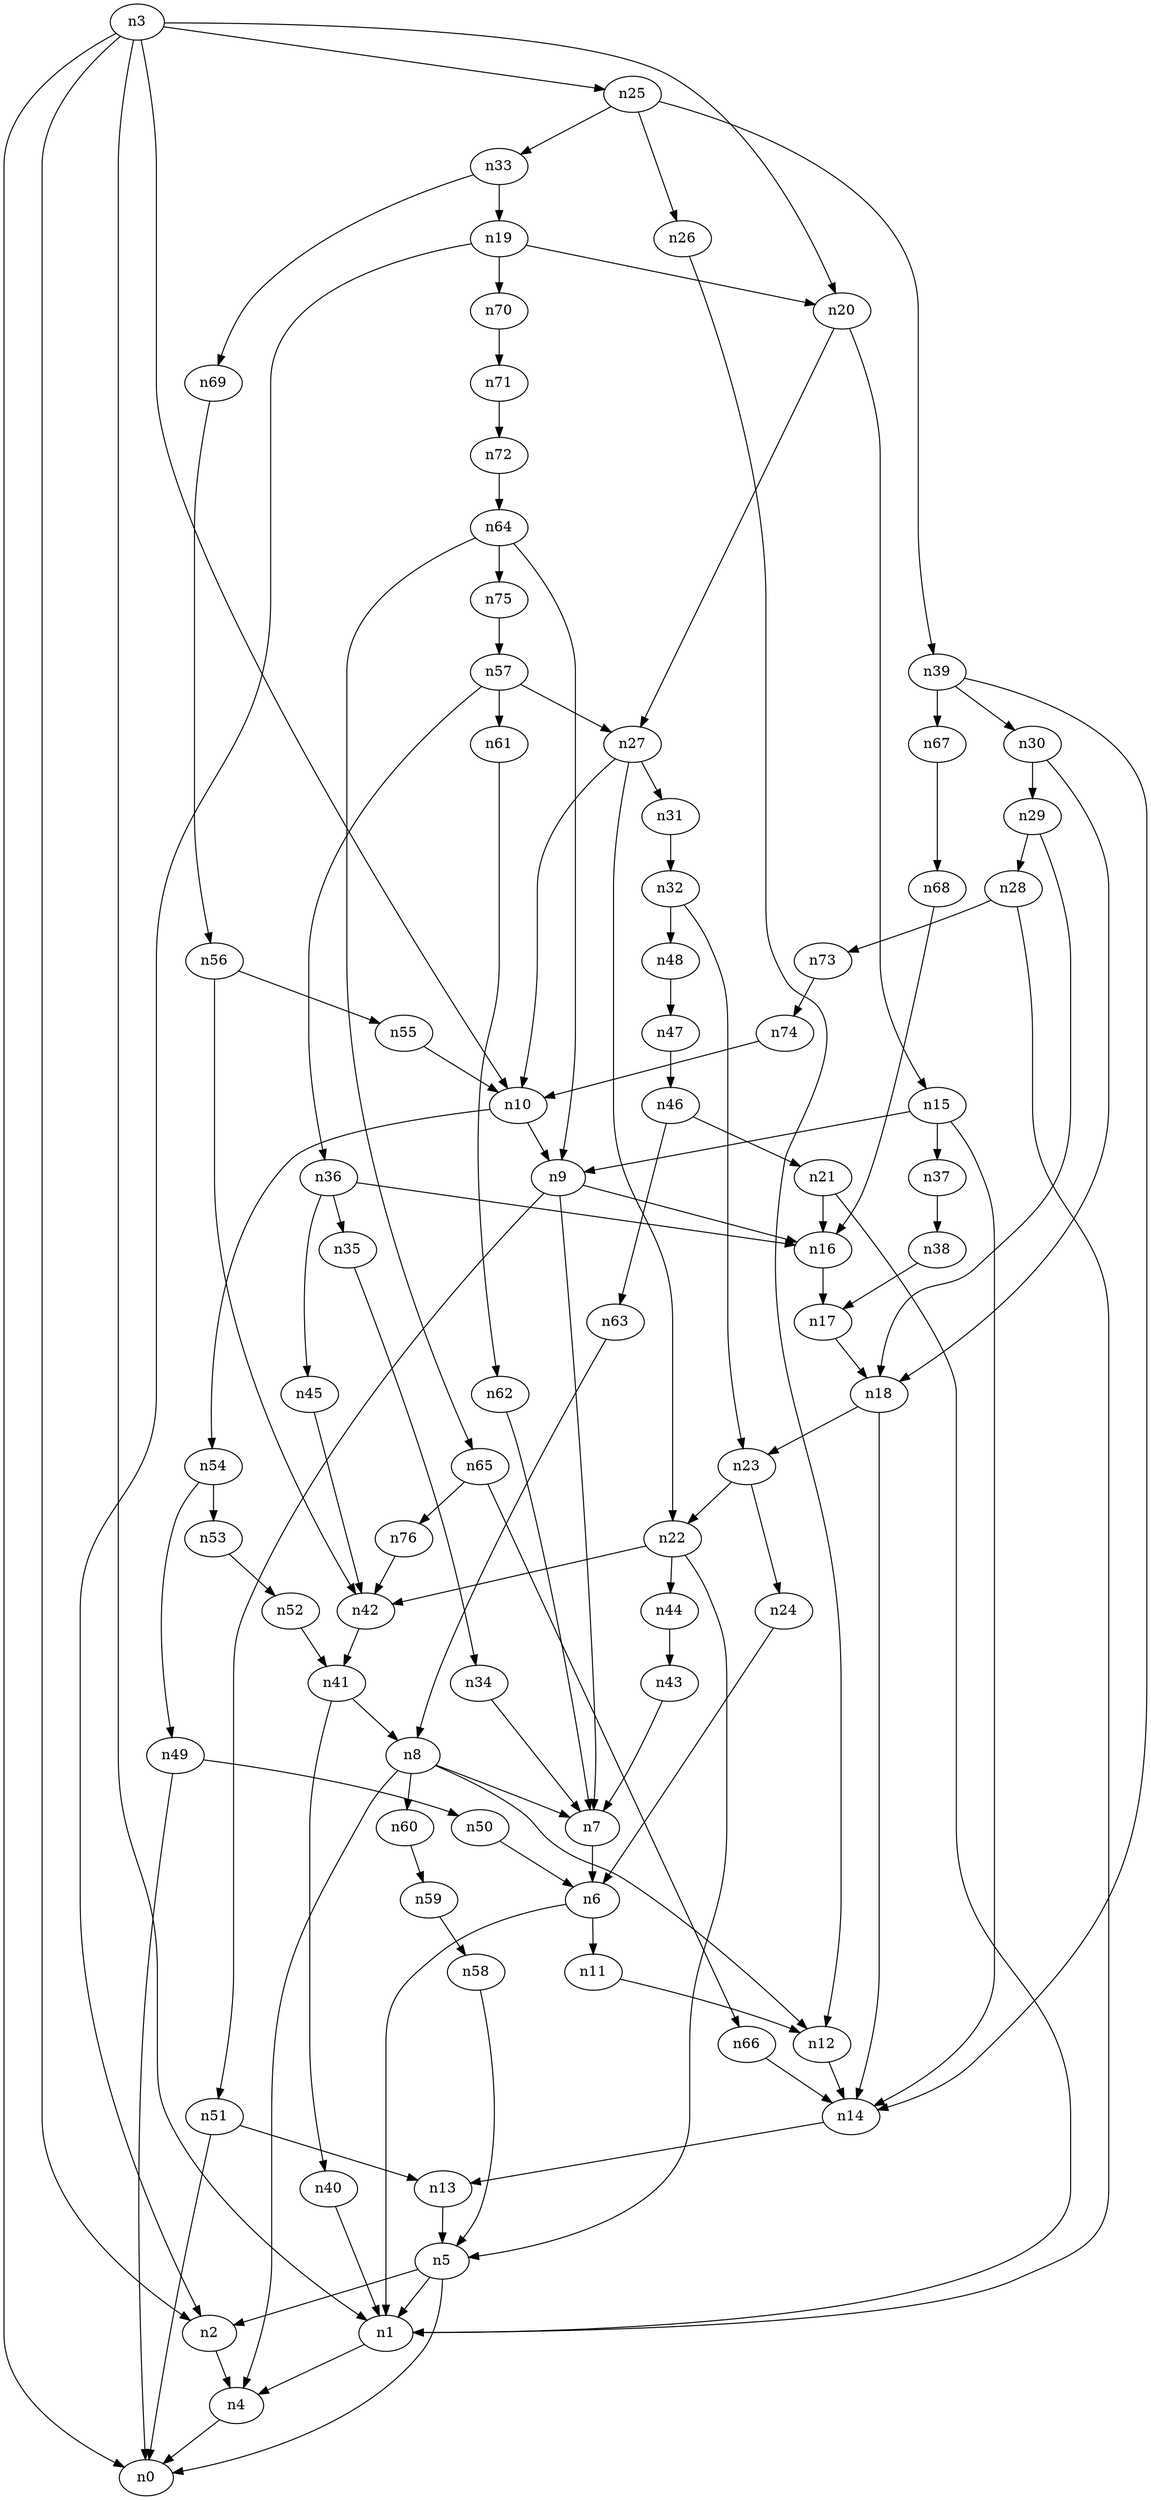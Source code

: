 digraph G {
	n1 -> n4	 [_graphml_id=e4];
	n2 -> n4	 [_graphml_id=e7];
	n3 -> n0	 [_graphml_id=e0];
	n3 -> n1	 [_graphml_id=e3];
	n3 -> n2	 [_graphml_id=e6];
	n3 -> n10	 [_graphml_id=e15];
	n3 -> n20	 [_graphml_id=e30];
	n3 -> n25	 [_graphml_id=e38];
	n4 -> n0	 [_graphml_id=e1];
	n5 -> n0	 [_graphml_id=e2];
	n5 -> n1	 [_graphml_id=e5];
	n5 -> n2	 [_graphml_id=e8];
	n6 -> n1	 [_graphml_id=e9];
	n6 -> n11	 [_graphml_id=e16];
	n7 -> n6	 [_graphml_id=e10];
	n8 -> n4	 [_graphml_id=e12];
	n8 -> n7	 [_graphml_id=e11];
	n8 -> n12	 [_graphml_id=e18];
	n8 -> n60	 [_graphml_id=e97];
	n9 -> n7	 [_graphml_id=e13];
	n9 -> n16	 [_graphml_id=e24];
	n9 -> n51	 [_graphml_id=e81];
	n10 -> n9	 [_graphml_id=e14];
	n10 -> n54	 [_graphml_id=e87];
	n11 -> n12	 [_graphml_id=e17];
	n12 -> n14	 [_graphml_id=e21];
	n13 -> n5	 [_graphml_id=e19];
	n14 -> n13	 [_graphml_id=e20];
	n15 -> n9	 [_graphml_id=e22];
	n15 -> n14	 [_graphml_id=e23];
	n15 -> n37	 [_graphml_id=e58];
	n16 -> n17	 [_graphml_id=e25];
	n17 -> n18	 [_graphml_id=e26];
	n18 -> n14	 [_graphml_id=e27];
	n18 -> n23	 [_graphml_id=e43];
	n19 -> n2	 [_graphml_id=e28];
	n19 -> n20	 [_graphml_id=e29];
	n19 -> n70	 [_graphml_id=e113];
	n20 -> n15	 [_graphml_id=e33];
	n20 -> n27	 [_graphml_id=e41];
	n21 -> n1	 [_graphml_id=e32];
	n21 -> n16	 [_graphml_id=e31];
	n22 -> n5	 [_graphml_id=e34];
	n22 -> n42	 [_graphml_id=e67];
	n22 -> n44	 [_graphml_id=e70];
	n23 -> n22	 [_graphml_id=e35];
	n23 -> n24	 [_graphml_id=e36];
	n24 -> n6	 [_graphml_id=e37];
	n25 -> n26	 [_graphml_id=e39];
	n25 -> n33	 [_graphml_id=e51];
	n25 -> n39	 [_graphml_id=e62];
	n26 -> n12	 [_graphml_id=e40];
	n27 -> n10	 [_graphml_id=e63];
	n27 -> n22	 [_graphml_id=e42];
	n27 -> n31	 [_graphml_id=e48];
	n28 -> n1	 [_graphml_id=e44];
	n28 -> n73	 [_graphml_id=e117];
	n29 -> n18	 [_graphml_id=e53];
	n29 -> n28	 [_graphml_id=e45];
	n30 -> n18	 [_graphml_id=e47];
	n30 -> n29	 [_graphml_id=e46];
	n31 -> n32	 [_graphml_id=e49];
	n32 -> n23	 [_graphml_id=e50];
	n32 -> n48	 [_graphml_id=e77];
	n33 -> n19	 [_graphml_id=e52];
	n33 -> n69	 [_graphml_id=e111];
	n34 -> n7	 [_graphml_id=e54];
	n35 -> n34	 [_graphml_id=e55];
	n36 -> n16	 [_graphml_id=e57];
	n36 -> n35	 [_graphml_id=e56];
	n36 -> n45	 [_graphml_id=e72];
	n37 -> n38	 [_graphml_id=e59];
	n38 -> n17	 [_graphml_id=e60];
	n39 -> n14	 [_graphml_id=e61];
	n39 -> n30	 [_graphml_id=e83];
	n39 -> n67	 [_graphml_id=e107];
	n40 -> n1	 [_graphml_id=e64];
	n41 -> n8	 [_graphml_id=e73];
	n41 -> n40	 [_graphml_id=e65];
	n42 -> n41	 [_graphml_id=e66];
	n43 -> n7	 [_graphml_id=e68];
	n44 -> n43	 [_graphml_id=e69];
	n45 -> n42	 [_graphml_id=e71];
	n46 -> n21	 [_graphml_id=e74];
	n46 -> n63	 [_graphml_id=e102];
	n47 -> n46	 [_graphml_id=e75];
	n48 -> n47	 [_graphml_id=e76];
	n49 -> n0	 [_graphml_id=e78];
	n49 -> n50	 [_graphml_id=e79];
	n50 -> n6	 [_graphml_id=e80];
	n51 -> n0	 [_graphml_id=e112];
	n51 -> n13	 [_graphml_id=e82];
	n52 -> n41	 [_graphml_id=e84];
	n53 -> n52	 [_graphml_id=e85];
	n54 -> n49	 [_graphml_id=e93];
	n54 -> n53	 [_graphml_id=e86];
	n55 -> n10	 [_graphml_id=e88];
	n56 -> n42	 [_graphml_id=e90];
	n56 -> n55	 [_graphml_id=e89];
	n57 -> n27	 [_graphml_id=e91];
	n57 -> n36	 [_graphml_id=e92];
	n57 -> n61	 [_graphml_id=e98];
	n58 -> n5	 [_graphml_id=e94];
	n59 -> n58	 [_graphml_id=e95];
	n60 -> n59	 [_graphml_id=e96];
	n61 -> n62	 [_graphml_id=e99];
	n62 -> n7	 [_graphml_id=e100];
	n63 -> n8	 [_graphml_id=e101];
	n64 -> n9	 [_graphml_id=e103];
	n64 -> n65	 [_graphml_id=e104];
	n64 -> n75	 [_graphml_id=e120];
	n65 -> n66	 [_graphml_id=e105];
	n65 -> n76	 [_graphml_id=e122];
	n66 -> n14	 [_graphml_id=e106];
	n67 -> n68	 [_graphml_id=e108];
	n68 -> n16	 [_graphml_id=e109];
	n69 -> n56	 [_graphml_id=e110];
	n70 -> n71	 [_graphml_id=e114];
	n71 -> n72	 [_graphml_id=e115];
	n72 -> n64	 [_graphml_id=e116];
	n73 -> n74	 [_graphml_id=e118];
	n74 -> n10	 [_graphml_id=e119];
	n75 -> n57	 [_graphml_id=e121];
	n76 -> n42	 [_graphml_id=e123];
}

